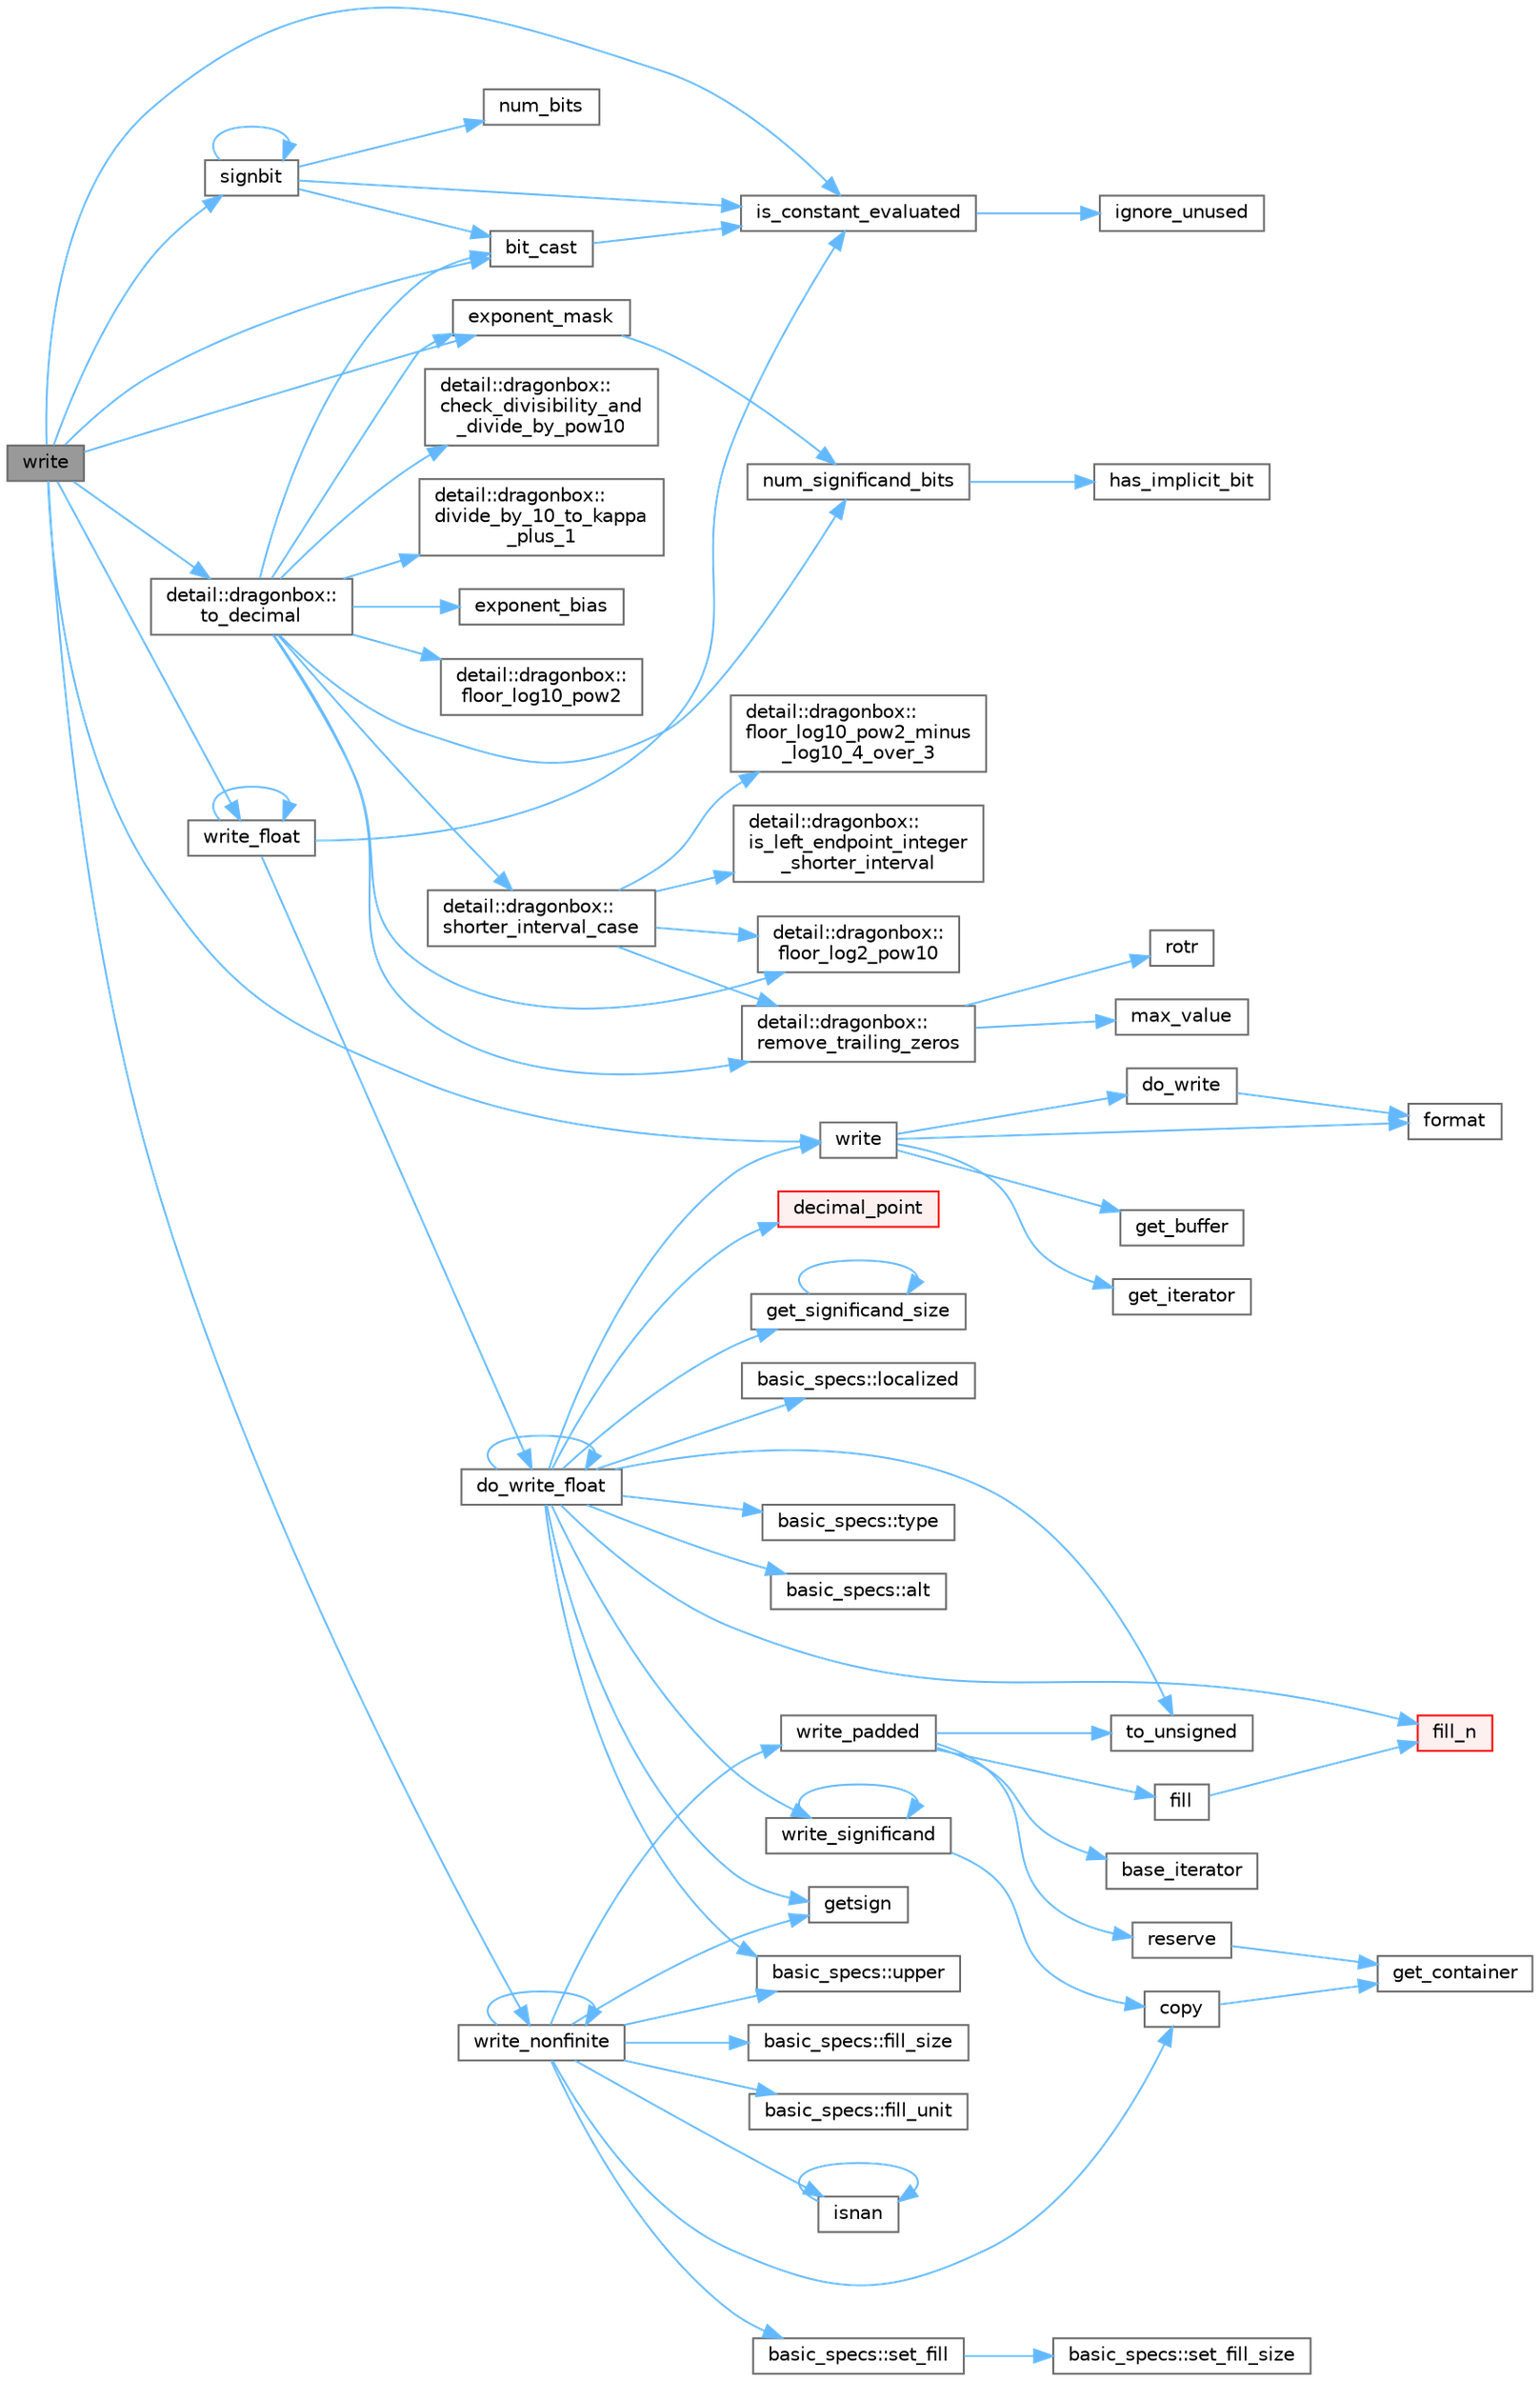 digraph "write"
{
 // LATEX_PDF_SIZE
  bgcolor="transparent";
  edge [fontname=Helvetica,fontsize=10,labelfontname=Helvetica,labelfontsize=10];
  node [fontname=Helvetica,fontsize=10,shape=box,height=0.2,width=0.4];
  rankdir="LR";
  Node1 [id="Node000001",label="write",height=0.2,width=0.4,color="gray40", fillcolor="grey60", style="filled", fontcolor="black",tooltip=" "];
  Node1 -> Node2 [id="edge1_Node000001_Node000002",color="steelblue1",style="solid",tooltip=" "];
  Node2 [id="Node000002",label="bit_cast",height=0.2,width=0.4,color="grey40", fillcolor="white", style="filled",URL="$namespacedetail.html#a68cc0da968a823f01db50bc3958c996a",tooltip=" "];
  Node2 -> Node3 [id="edge2_Node000002_Node000003",color="steelblue1",style="solid",tooltip=" "];
  Node3 [id="Node000003",label="is_constant_evaluated",height=0.2,width=0.4,color="grey40", fillcolor="white", style="filled",URL="$namespacedetail.html#aa88c553e0935b1aa6f21ac8045cf2335",tooltip=" "];
  Node3 -> Node4 [id="edge3_Node000003_Node000004",color="steelblue1",style="solid",tooltip=" "];
  Node4 [id="Node000004",label="ignore_unused",height=0.2,width=0.4,color="grey40", fillcolor="white", style="filled",URL="$namespacedetail.html#a039aa82d5bc3557c97ae98da6aec04ce",tooltip=" "];
  Node1 -> Node5 [id="edge4_Node000001_Node000005",color="steelblue1",style="solid",tooltip=" "];
  Node5 [id="Node000005",label="exponent_mask",height=0.2,width=0.4,color="grey40", fillcolor="white", style="filled",URL="$namespacedetail.html#a848f3a8cd9e45d44d97857da7b548b2c",tooltip=" "];
  Node5 -> Node6 [id="edge5_Node000005_Node000006",color="steelblue1",style="solid",tooltip=" "];
  Node6 [id="Node000006",label="num_significand_bits",height=0.2,width=0.4,color="grey40", fillcolor="white", style="filled",URL="$namespacedetail.html#a36882d055510ea5e9ee8edcafac0fa9d",tooltip=" "];
  Node6 -> Node7 [id="edge6_Node000006_Node000007",color="steelblue1",style="solid",tooltip=" "];
  Node7 [id="Node000007",label="has_implicit_bit",height=0.2,width=0.4,color="grey40", fillcolor="white", style="filled",URL="$namespacedetail.html#ac3e849311b0c7ed88b384ae6c9ba6320",tooltip=" "];
  Node1 -> Node3 [id="edge7_Node000001_Node000003",color="steelblue1",style="solid",tooltip=" "];
  Node1 -> Node8 [id="edge8_Node000001_Node000008",color="steelblue1",style="solid",tooltip=" "];
  Node8 [id="Node000008",label="signbit",height=0.2,width=0.4,color="grey40", fillcolor="white", style="filled",URL="$namespacedetail.html#a9dffefc41110dec0e760d10e635de1a3",tooltip=" "];
  Node8 -> Node2 [id="edge9_Node000008_Node000002",color="steelblue1",style="solid",tooltip=" "];
  Node8 -> Node3 [id="edge10_Node000008_Node000003",color="steelblue1",style="solid",tooltip=" "];
  Node8 -> Node9 [id="edge11_Node000008_Node000009",color="steelblue1",style="solid",tooltip=" "];
  Node9 [id="Node000009",label="num_bits",height=0.2,width=0.4,color="grey40", fillcolor="white", style="filled",URL="$namespacedetail.html#a68735e92797883ad2a5aa3e0809b181d",tooltip=" "];
  Node8 -> Node8 [id="edge12_Node000008_Node000008",color="steelblue1",style="solid",tooltip=" "];
  Node1 -> Node10 [id="edge13_Node000001_Node000010",color="steelblue1",style="solid",tooltip=" "];
  Node10 [id="Node000010",label="detail::dragonbox::\lto_decimal",height=0.2,width=0.4,color="grey40", fillcolor="white", style="filled",URL="$namespacedetail_1_1dragonbox.html#afd01f0cf7248defdd46c0921187f740b",tooltip=" "];
  Node10 -> Node2 [id="edge14_Node000010_Node000002",color="steelblue1",style="solid",tooltip=" "];
  Node10 -> Node11 [id="edge15_Node000010_Node000011",color="steelblue1",style="solid",tooltip=" "];
  Node11 [id="Node000011",label="detail::dragonbox::\lcheck_divisibility_and\l_divide_by_pow10",height=0.2,width=0.4,color="grey40", fillcolor="white", style="filled",URL="$namespacedetail_1_1dragonbox.html#ab999a4873983f435c92aff3a4334bb9a",tooltip=" "];
  Node10 -> Node12 [id="edge16_Node000010_Node000012",color="steelblue1",style="solid",tooltip=" "];
  Node12 [id="Node000012",label="detail::dragonbox::\ldivide_by_10_to_kappa\l_plus_1",height=0.2,width=0.4,color="grey40", fillcolor="white", style="filled",URL="$namespacedetail_1_1dragonbox.html#abd92018e93987ae3c166f7942a371209",tooltip=" "];
  Node10 -> Node13 [id="edge17_Node000010_Node000013",color="steelblue1",style="solid",tooltip=" "];
  Node13 [id="Node000013",label="exponent_bias",height=0.2,width=0.4,color="grey40", fillcolor="white", style="filled",URL="$namespacedetail.html#a9067c2e09035e9cdf8e10e7138ca7be6",tooltip=" "];
  Node10 -> Node5 [id="edge18_Node000010_Node000005",color="steelblue1",style="solid",tooltip=" "];
  Node10 -> Node14 [id="edge19_Node000010_Node000014",color="steelblue1",style="solid",tooltip=" "];
  Node14 [id="Node000014",label="detail::dragonbox::\lfloor_log10_pow2",height=0.2,width=0.4,color="grey40", fillcolor="white", style="filled",URL="$namespacedetail_1_1dragonbox.html#a6c24252fbfb854106ae1a339f25fe7e5",tooltip=" "];
  Node10 -> Node15 [id="edge20_Node000010_Node000015",color="steelblue1",style="solid",tooltip=" "];
  Node15 [id="Node000015",label="detail::dragonbox::\lfloor_log2_pow10",height=0.2,width=0.4,color="grey40", fillcolor="white", style="filled",URL="$namespacedetail_1_1dragonbox.html#a3f88ab4a7a84b0f0c3a81a5ef4a5a766",tooltip=" "];
  Node10 -> Node6 [id="edge21_Node000010_Node000006",color="steelblue1",style="solid",tooltip=" "];
  Node10 -> Node16 [id="edge22_Node000010_Node000016",color="steelblue1",style="solid",tooltip=" "];
  Node16 [id="Node000016",label="detail::dragonbox::\lremove_trailing_zeros",height=0.2,width=0.4,color="grey40", fillcolor="white", style="filled",URL="$namespacedetail_1_1dragonbox.html#a180ab43d8cb1f8a73f9b90622603a950",tooltip=" "];
  Node16 -> Node17 [id="edge23_Node000016_Node000017",color="steelblue1",style="solid",tooltip=" "];
  Node17 [id="Node000017",label="max_value",height=0.2,width=0.4,color="grey40", fillcolor="white", style="filled",URL="$namespacedetail.html#af945a554ca47dfab2f9ff9f2121ad18f",tooltip=" "];
  Node16 -> Node18 [id="edge24_Node000016_Node000018",color="steelblue1",style="solid",tooltip=" "];
  Node18 [id="Node000018",label="rotr",height=0.2,width=0.4,color="grey40", fillcolor="white", style="filled",URL="$namespacedetail.html#a9822d79728b9aa5689500f671b530e04",tooltip=" "];
  Node10 -> Node19 [id="edge25_Node000010_Node000019",color="steelblue1",style="solid",tooltip=" "];
  Node19 [id="Node000019",label="detail::dragonbox::\lshorter_interval_case",height=0.2,width=0.4,color="grey40", fillcolor="white", style="filled",URL="$namespacedetail_1_1dragonbox.html#ac3659155a19df4345f60585b9371249c",tooltip=" "];
  Node19 -> Node20 [id="edge26_Node000019_Node000020",color="steelblue1",style="solid",tooltip=" "];
  Node20 [id="Node000020",label="detail::dragonbox::\lfloor_log10_pow2_minus\l_log10_4_over_3",height=0.2,width=0.4,color="grey40", fillcolor="white", style="filled",URL="$namespacedetail_1_1dragonbox.html#af74d2fbe9e5aeb77b6f0c1c0739fdc51",tooltip=" "];
  Node19 -> Node15 [id="edge27_Node000019_Node000015",color="steelblue1",style="solid",tooltip=" "];
  Node19 -> Node21 [id="edge28_Node000019_Node000021",color="steelblue1",style="solid",tooltip=" "];
  Node21 [id="Node000021",label="detail::dragonbox::\lis_left_endpoint_integer\l_shorter_interval",height=0.2,width=0.4,color="grey40", fillcolor="white", style="filled",URL="$namespacedetail_1_1dragonbox.html#a14b2b45020a15cb642bebdd15c6c0070",tooltip=" "];
  Node19 -> Node16 [id="edge29_Node000019_Node000016",color="steelblue1",style="solid",tooltip=" "];
  Node1 -> Node22 [id="edge30_Node000001_Node000022",color="steelblue1",style="solid",tooltip=" "];
  Node22 [id="Node000022",label="write",height=0.2,width=0.4,color="grey40", fillcolor="white", style="filled",URL="$namespacedetail.html#abb5bb7d57c9cc36020fa5c0bc10fa57a",tooltip=" "];
  Node22 -> Node23 [id="edge31_Node000022_Node000023",color="steelblue1",style="solid",tooltip=" "];
  Node23 [id="Node000023",label="do_write",height=0.2,width=0.4,color="grey40", fillcolor="white", style="filled",URL="$namespacedetail.html#aa599006d5579cc1efe74d57fc8f13486",tooltip=" "];
  Node23 -> Node24 [id="edge32_Node000023_Node000024",color="steelblue1",style="solid",tooltip=" "];
  Node24 [id="Node000024",label="format",height=0.2,width=0.4,color="grey40", fillcolor="white", style="filled",URL="$color_8h.html#a12b134d4f21276bc7e0473bd2cdb1c9c",tooltip="Formats arguments and returns the result as a string using ANSI escape sequences to specify text form..."];
  Node22 -> Node24 [id="edge33_Node000022_Node000024",color="steelblue1",style="solid",tooltip=" "];
  Node22 -> Node25 [id="edge34_Node000022_Node000025",color="steelblue1",style="solid",tooltip=" "];
  Node25 [id="Node000025",label="get_buffer",height=0.2,width=0.4,color="grey40", fillcolor="white", style="filled",URL="$namespacedetail.html#a24cf13eee2e2f21b4ace6908bb675f83",tooltip=" "];
  Node22 -> Node26 [id="edge35_Node000022_Node000026",color="steelblue1",style="solid",tooltip=" "];
  Node26 [id="Node000026",label="get_iterator",height=0.2,width=0.4,color="grey40", fillcolor="white", style="filled",URL="$namespacedetail.html#a768fb651f0fd1f8bf43076caaea18ad2",tooltip=" "];
  Node1 -> Node27 [id="edge36_Node000001_Node000027",color="steelblue1",style="solid",tooltip=" "];
  Node27 [id="Node000027",label="write_float",height=0.2,width=0.4,color="grey40", fillcolor="white", style="filled",URL="$namespacedetail.html#afce601fa589dde492318318776d679f8",tooltip=" "];
  Node27 -> Node28 [id="edge37_Node000027_Node000028",color="steelblue1",style="solid",tooltip=" "];
  Node28 [id="Node000028",label="do_write_float",height=0.2,width=0.4,color="grey40", fillcolor="white", style="filled",URL="$namespacedetail.html#a786e0235254992b5fef772243b3423ad",tooltip=" "];
  Node28 -> Node29 [id="edge38_Node000028_Node000029",color="steelblue1",style="solid",tooltip=" "];
  Node29 [id="Node000029",label="basic_specs::alt",height=0.2,width=0.4,color="grey40", fillcolor="white", style="filled",URL="$classbasic__specs.html#a918289b1c2dce5a2b1092282e1221683",tooltip=" "];
  Node28 -> Node30 [id="edge39_Node000028_Node000030",color="steelblue1",style="solid",tooltip=" "];
  Node30 [id="Node000030",label="decimal_point",height=0.2,width=0.4,color="red", fillcolor="#FFF0F0", style="filled",URL="$namespacedetail.html#a1a7fac5647c3de7ab898d6fc7137ec89",tooltip=" "];
  Node28 -> Node28 [id="edge40_Node000028_Node000028",color="steelblue1",style="solid",tooltip=" "];
  Node28 -> Node32 [id="edge41_Node000028_Node000032",color="steelblue1",style="solid",tooltip=" "];
  Node32 [id="Node000032",label="fill_n",height=0.2,width=0.4,color="red", fillcolor="#FFF0F0", style="filled",URL="$namespacedetail.html#af3d706bc2c37ac0292283704aadc4149",tooltip=" "];
  Node28 -> Node34 [id="edge42_Node000028_Node000034",color="steelblue1",style="solid",tooltip=" "];
  Node34 [id="Node000034",label="get_significand_size",height=0.2,width=0.4,color="grey40", fillcolor="white", style="filled",URL="$namespacedetail.html#af70ad1fdd33d64dc6630f9cc41a2a7c1",tooltip=" "];
  Node34 -> Node34 [id="edge43_Node000034_Node000034",color="steelblue1",style="solid",tooltip=" "];
  Node28 -> Node35 [id="edge44_Node000028_Node000035",color="steelblue1",style="solid",tooltip=" "];
  Node35 [id="Node000035",label="getsign",height=0.2,width=0.4,color="grey40", fillcolor="white", style="filled",URL="$namespacedetail.html#ad660a4c2295a19df1ccf68de40f29204",tooltip=" "];
  Node28 -> Node36 [id="edge45_Node000028_Node000036",color="steelblue1",style="solid",tooltip=" "];
  Node36 [id="Node000036",label="basic_specs::localized",height=0.2,width=0.4,color="grey40", fillcolor="white", style="filled",URL="$classbasic__specs.html#ab3fc046b5dbb30780b33dbfdeaf87f41",tooltip=" "];
  Node28 -> Node37 [id="edge46_Node000028_Node000037",color="steelblue1",style="solid",tooltip=" "];
  Node37 [id="Node000037",label="to_unsigned",height=0.2,width=0.4,color="grey40", fillcolor="white", style="filled",URL="$namespacedetail.html#a99ea2582e6e3388c7c7b0d58027cbe0b",tooltip=" "];
  Node28 -> Node38 [id="edge47_Node000028_Node000038",color="steelblue1",style="solid",tooltip=" "];
  Node38 [id="Node000038",label="basic_specs::type",height=0.2,width=0.4,color="grey40", fillcolor="white", style="filled",URL="$classbasic__specs.html#a175cd4d8dcaa365b0766132b414dfce4",tooltip=" "];
  Node28 -> Node39 [id="edge48_Node000028_Node000039",color="steelblue1",style="solid",tooltip=" "];
  Node39 [id="Node000039",label="basic_specs::upper",height=0.2,width=0.4,color="grey40", fillcolor="white", style="filled",URL="$classbasic__specs.html#a6caa7f8167f070aba5c35a4870488f35",tooltip=" "];
  Node28 -> Node22 [id="edge49_Node000028_Node000022",color="steelblue1",style="solid",tooltip=" "];
  Node28 -> Node40 [id="edge50_Node000028_Node000040",color="steelblue1",style="solid",tooltip=" "];
  Node40 [id="Node000040",label="write_significand",height=0.2,width=0.4,color="grey40", fillcolor="white", style="filled",URL="$namespacedetail.html#ab2321dd7ce54caf7404a5001c6aca3f0",tooltip=" "];
  Node40 -> Node41 [id="edge51_Node000040_Node000041",color="steelblue1",style="solid",tooltip=" "];
  Node41 [id="Node000041",label="copy",height=0.2,width=0.4,color="grey40", fillcolor="white", style="filled",URL="$namespacedetail.html#a424ac455d7b099551299db1be2e6e355",tooltip=" "];
  Node41 -> Node42 [id="edge52_Node000041_Node000042",color="steelblue1",style="solid",tooltip=" "];
  Node42 [id="Node000042",label="get_container",height=0.2,width=0.4,color="grey40", fillcolor="white", style="filled",URL="$namespacedetail.html#a2fad900275a3d2338d5393a4a5c38d92",tooltip=" "];
  Node40 -> Node40 [id="edge53_Node000040_Node000040",color="steelblue1",style="solid",tooltip=" "];
  Node27 -> Node3 [id="edge54_Node000027_Node000003",color="steelblue1",style="solid",tooltip=" "];
  Node27 -> Node27 [id="edge55_Node000027_Node000027",color="steelblue1",style="solid",tooltip=" "];
  Node1 -> Node43 [id="edge56_Node000001_Node000043",color="steelblue1",style="solid",tooltip=" "];
  Node43 [id="Node000043",label="write_nonfinite",height=0.2,width=0.4,color="grey40", fillcolor="white", style="filled",URL="$namespacedetail.html#a1446334f70e1fd5b2840071f79580331",tooltip=" "];
  Node43 -> Node41 [id="edge57_Node000043_Node000041",color="steelblue1",style="solid",tooltip=" "];
  Node43 -> Node44 [id="edge58_Node000043_Node000044",color="steelblue1",style="solid",tooltip=" "];
  Node44 [id="Node000044",label="basic_specs::fill_size",height=0.2,width=0.4,color="grey40", fillcolor="white", style="filled",URL="$classbasic__specs.html#a12ad7cf8c1c40f89917e13e3a1ccfec5",tooltip=" "];
  Node43 -> Node45 [id="edge59_Node000043_Node000045",color="steelblue1",style="solid",tooltip=" "];
  Node45 [id="Node000045",label="basic_specs::fill_unit",height=0.2,width=0.4,color="grey40", fillcolor="white", style="filled",URL="$classbasic__specs.html#a487db36a2fc6f2ac09e37ee7f3d8316b",tooltip=" "];
  Node43 -> Node35 [id="edge60_Node000043_Node000035",color="steelblue1",style="solid",tooltip=" "];
  Node43 -> Node46 [id="edge61_Node000043_Node000046",color="steelblue1",style="solid",tooltip=" "];
  Node46 [id="Node000046",label="isnan",height=0.2,width=0.4,color="grey40", fillcolor="white", style="filled",URL="$namespacedetail.html#a4e5259fe0c1575267c89f2af5b8ddbbf",tooltip=" "];
  Node46 -> Node46 [id="edge62_Node000046_Node000046",color="steelblue1",style="solid",tooltip=" "];
  Node43 -> Node47 [id="edge63_Node000043_Node000047",color="steelblue1",style="solid",tooltip=" "];
  Node47 [id="Node000047",label="basic_specs::set_fill",height=0.2,width=0.4,color="grey40", fillcolor="white", style="filled",URL="$classbasic__specs.html#a3c56b1a9d662b03cd2b4b1b774781462",tooltip=" "];
  Node47 -> Node48 [id="edge64_Node000047_Node000048",color="steelblue1",style="solid",tooltip=" "];
  Node48 [id="Node000048",label="basic_specs::set_fill_size",height=0.2,width=0.4,color="grey40", fillcolor="white", style="filled",URL="$classbasic__specs.html#a625b0fd2cf9eda4a3e3e94af7f49ef6a",tooltip=" "];
  Node43 -> Node39 [id="edge65_Node000043_Node000039",color="steelblue1",style="solid",tooltip=" "];
  Node43 -> Node43 [id="edge66_Node000043_Node000043",color="steelblue1",style="solid",tooltip=" "];
  Node43 -> Node49 [id="edge67_Node000043_Node000049",color="steelblue1",style="solid",tooltip=" "];
  Node49 [id="Node000049",label="write_padded",height=0.2,width=0.4,color="grey40", fillcolor="white", style="filled",URL="$namespacedetail.html#ac35be34461068c44fa2780b21713603b",tooltip=" "];
  Node49 -> Node50 [id="edge68_Node000049_Node000050",color="steelblue1",style="solid",tooltip=" "];
  Node50 [id="Node000050",label="base_iterator",height=0.2,width=0.4,color="grey40", fillcolor="white", style="filled",URL="$namespacedetail.html#a3afc0ce7a4b65505f2582ae03a227f38",tooltip=" "];
  Node49 -> Node51 [id="edge69_Node000049_Node000051",color="steelblue1",style="solid",tooltip=" "];
  Node51 [id="Node000051",label="fill",height=0.2,width=0.4,color="grey40", fillcolor="white", style="filled",URL="$namespacedetail.html#a040ae34806960557c2e87c1a44dbd9fa",tooltip=" "];
  Node51 -> Node32 [id="edge70_Node000051_Node000032",color="steelblue1",style="solid",tooltip=" "];
  Node49 -> Node52 [id="edge71_Node000049_Node000052",color="steelblue1",style="solid",tooltip=" "];
  Node52 [id="Node000052",label="reserve",height=0.2,width=0.4,color="grey40", fillcolor="white", style="filled",URL="$namespacedetail.html#a5b06ea2061cf125f5460b83b65d8d861",tooltip=" "];
  Node52 -> Node42 [id="edge72_Node000052_Node000042",color="steelblue1",style="solid",tooltip=" "];
  Node49 -> Node37 [id="edge73_Node000049_Node000037",color="steelblue1",style="solid",tooltip=" "];
}
